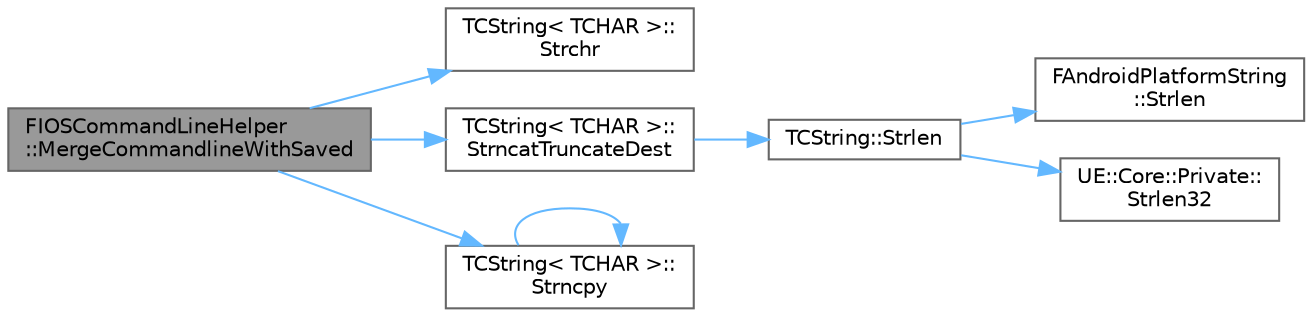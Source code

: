digraph "FIOSCommandLineHelper::MergeCommandlineWithSaved"
{
 // INTERACTIVE_SVG=YES
 // LATEX_PDF_SIZE
  bgcolor="transparent";
  edge [fontname=Helvetica,fontsize=10,labelfontname=Helvetica,labelfontsize=10];
  node [fontname=Helvetica,fontsize=10,shape=box,height=0.2,width=0.4];
  rankdir="LR";
  Node1 [id="Node000001",label="FIOSCommandLineHelper\l::MergeCommandlineWithSaved",height=0.2,width=0.4,color="gray40", fillcolor="grey60", style="filled", fontcolor="black",tooltip="Merge the given commandline with GSavedCommandLinePortion, which may start with ?"];
  Node1 -> Node2 [id="edge1_Node000001_Node000002",color="steelblue1",style="solid",tooltip=" "];
  Node2 [id="Node000002",label="TCString\< TCHAR \>::\lStrchr",height=0.2,width=0.4,color="grey40", fillcolor="white", style="filled",URL="$df/d74/structTCString.html#a1aa5598f95b2b3cae1fd1eab860ce49b",tooltip=" "];
  Node1 -> Node3 [id="edge2_Node000001_Node000003",color="steelblue1",style="solid",tooltip=" "];
  Node3 [id="Node000003",label="TCString\< TCHAR \>::\lStrncatTruncateDest",height=0.2,width=0.4,color="grey40", fillcolor="white", style="filled",URL="$df/d74/structTCString.html#a498a3c2b1724d5110faa35e41add2adf",tooltip=" "];
  Node3 -> Node4 [id="edge3_Node000003_Node000004",color="steelblue1",style="solid",tooltip=" "];
  Node4 [id="Node000004",label="TCString::Strlen",height=0.2,width=0.4,color="grey40", fillcolor="white", style="filled",URL="$df/d74/structTCString.html#ae9cb6e4468e6e47bbe05f8b6f17aa9ce",tooltip="strlen wrapper"];
  Node4 -> Node5 [id="edge4_Node000004_Node000005",color="steelblue1",style="solid",tooltip=" "];
  Node5 [id="Node000005",label="FAndroidPlatformString\l::Strlen",height=0.2,width=0.4,color="grey40", fillcolor="white", style="filled",URL="$d5/d69/structFAndroidPlatformString.html#a8267ad96b698d049f90420e43eb9a2c2",tooltip=" "];
  Node4 -> Node6 [id="edge5_Node000004_Node000006",color="steelblue1",style="solid",tooltip=" "];
  Node6 [id="Node000006",label="UE::Core::Private::\lStrlen32",height=0.2,width=0.4,color="grey40", fillcolor="white", style="filled",URL="$d1/de6/namespaceUE_1_1Core_1_1Private.html#a160ec6172e3be2d52c431c571d8e4df0",tooltip=" "];
  Node1 -> Node7 [id="edge6_Node000001_Node000007",color="steelblue1",style="solid",tooltip=" "];
  Node7 [id="Node000007",label="TCString\< TCHAR \>::\lStrncpy",height=0.2,width=0.4,color="grey40", fillcolor="white", style="filled",URL="$df/d74/structTCString.html#ab62666185d3ff0f0749eb4d9a6bfcbe1",tooltip=" "];
  Node7 -> Node7 [id="edge7_Node000007_Node000007",color="steelblue1",style="solid",tooltip=" "];
}

